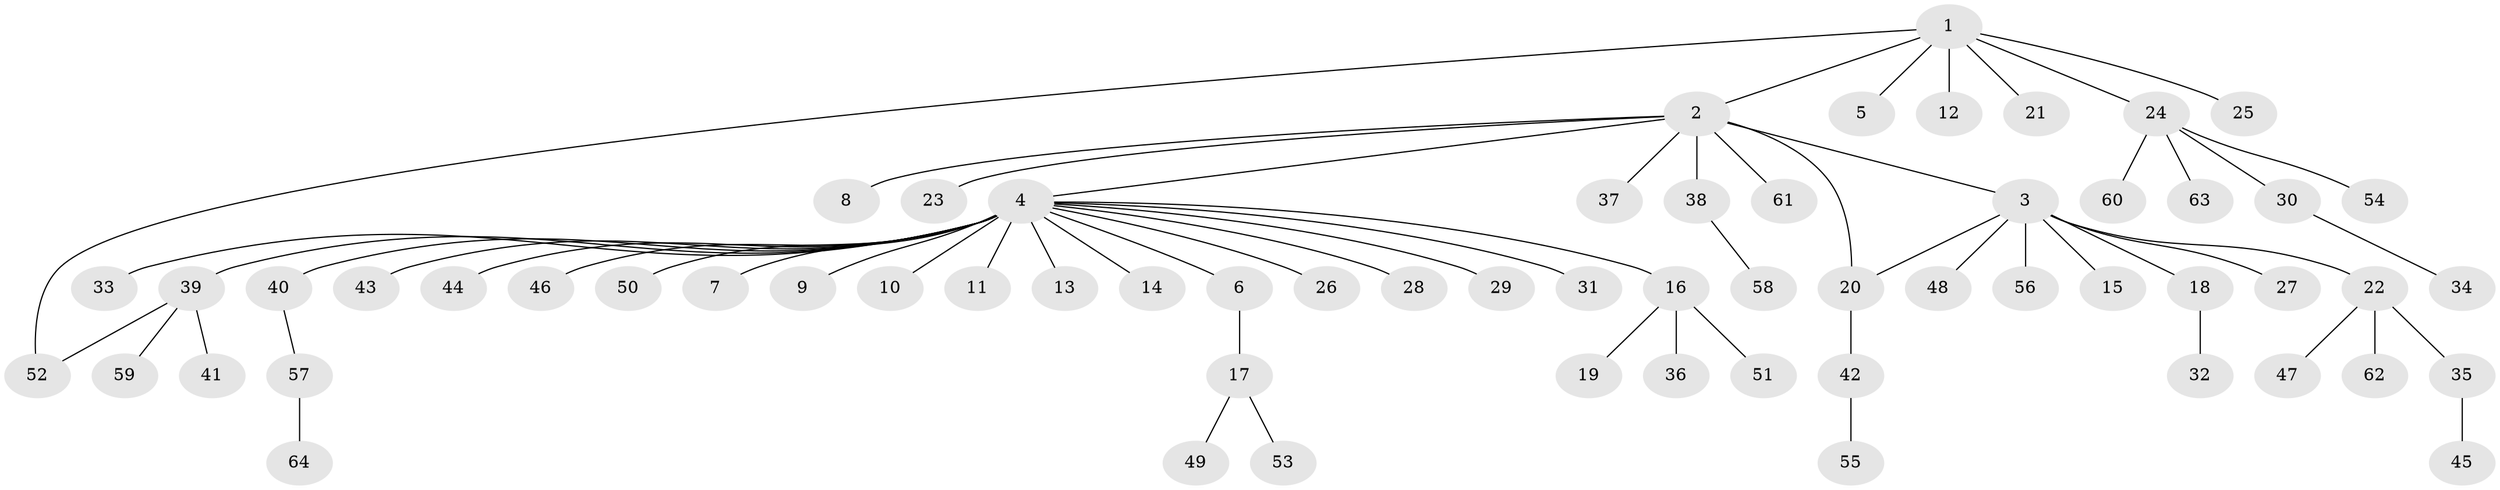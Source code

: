 // Generated by graph-tools (version 1.1) at 2025/11/02/27/25 16:11:15]
// undirected, 64 vertices, 65 edges
graph export_dot {
graph [start="1"]
  node [color=gray90,style=filled];
  1;
  2;
  3;
  4;
  5;
  6;
  7;
  8;
  9;
  10;
  11;
  12;
  13;
  14;
  15;
  16;
  17;
  18;
  19;
  20;
  21;
  22;
  23;
  24;
  25;
  26;
  27;
  28;
  29;
  30;
  31;
  32;
  33;
  34;
  35;
  36;
  37;
  38;
  39;
  40;
  41;
  42;
  43;
  44;
  45;
  46;
  47;
  48;
  49;
  50;
  51;
  52;
  53;
  54;
  55;
  56;
  57;
  58;
  59;
  60;
  61;
  62;
  63;
  64;
  1 -- 2;
  1 -- 5;
  1 -- 12;
  1 -- 21;
  1 -- 24;
  1 -- 25;
  1 -- 52;
  2 -- 3;
  2 -- 4;
  2 -- 8;
  2 -- 20;
  2 -- 23;
  2 -- 37;
  2 -- 38;
  2 -- 61;
  3 -- 15;
  3 -- 18;
  3 -- 20;
  3 -- 22;
  3 -- 27;
  3 -- 48;
  3 -- 56;
  4 -- 6;
  4 -- 7;
  4 -- 9;
  4 -- 10;
  4 -- 11;
  4 -- 13;
  4 -- 14;
  4 -- 16;
  4 -- 26;
  4 -- 28;
  4 -- 29;
  4 -- 31;
  4 -- 33;
  4 -- 39;
  4 -- 40;
  4 -- 43;
  4 -- 44;
  4 -- 46;
  4 -- 50;
  6 -- 17;
  16 -- 19;
  16 -- 36;
  16 -- 51;
  17 -- 49;
  17 -- 53;
  18 -- 32;
  20 -- 42;
  22 -- 35;
  22 -- 47;
  22 -- 62;
  24 -- 30;
  24 -- 54;
  24 -- 60;
  24 -- 63;
  30 -- 34;
  35 -- 45;
  38 -- 58;
  39 -- 41;
  39 -- 52;
  39 -- 59;
  40 -- 57;
  42 -- 55;
  57 -- 64;
}
